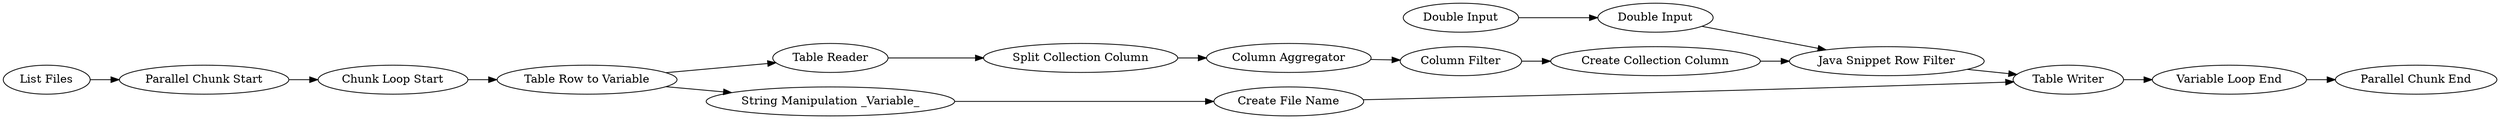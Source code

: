 digraph {
	"-8270779837138632721_274" [label="Split Collection Column"]
	"-8270779837138632721_255" [label="Parallel Chunk Start"]
	"-8270779837138632721_35" [label="Table Row to Variable"]
	"-8270779837138632721_256" [label="List Files"]
	"-8270779837138632721_260" [label="Java Snippet Row Filter"]
	"-8270779837138632721_263" [label="Parallel Chunk End"]
	"-8270779837138632721_281" [label="Create Collection Column"]
	"-8270779837138632721_261" [label="Table Writer"]
	"-8270779837138632721_259" [label="Double Input"]
	"-8270779837138632721_33" [label="Chunk Loop Start"]
	"-8270779837138632721_264" [label="Create File Name"]
	"-8270779837138632721_126" [label="Table Reader"]
	"-8270779837138632721_262" [label="Variable Loop End"]
	"-8270779837138632721_257" [label="String Manipulation _Variable_"]
	"-8270779837138632721_280" [label="Column Filter"]
	"-8270779837138632721_258" [label="Double Input"]
	"-8270779837138632721_279" [label="Column Aggregator"]
	"-8270779837138632721_281" -> "-8270779837138632721_260"
	"-8270779837138632721_35" -> "-8270779837138632721_126"
	"-8270779837138632721_126" -> "-8270779837138632721_274"
	"-8270779837138632721_274" -> "-8270779837138632721_279"
	"-8270779837138632721_33" -> "-8270779837138632721_35"
	"-8270779837138632721_35" -> "-8270779837138632721_257"
	"-8270779837138632721_255" -> "-8270779837138632721_33"
	"-8270779837138632721_262" -> "-8270779837138632721_263"
	"-8270779837138632721_257" -> "-8270779837138632721_264"
	"-8270779837138632721_259" -> "-8270779837138632721_258"
	"-8270779837138632721_280" -> "-8270779837138632721_281"
	"-8270779837138632721_256" -> "-8270779837138632721_255"
	"-8270779837138632721_279" -> "-8270779837138632721_280"
	"-8270779837138632721_258" -> "-8270779837138632721_260"
	"-8270779837138632721_264" -> "-8270779837138632721_261"
	"-8270779837138632721_261" -> "-8270779837138632721_262"
	"-8270779837138632721_260" -> "-8270779837138632721_261"
	rankdir=LR
}
